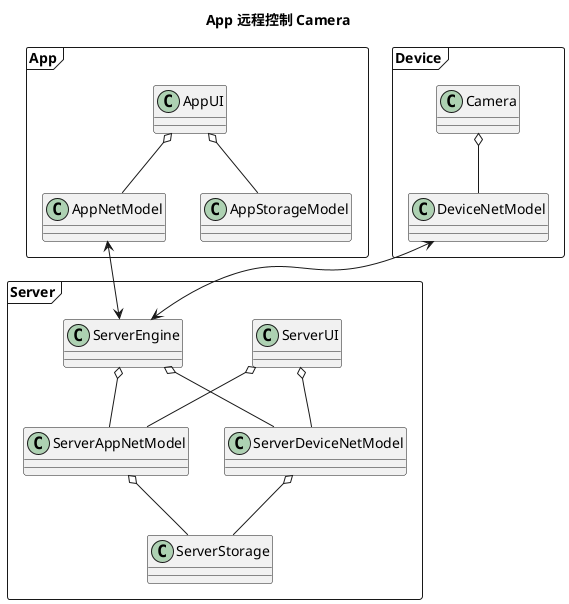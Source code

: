 diagrams for architecture view

----------------------------------------------------------
@startuml

title App 远程控制 Camera

package App <<frame>> {

    class AppUI {
    }

    class AppNetModel {
    }

    class AppStorageModel {
    }


    AppUI o-- AppNetModel
    AppUI o-- AppStorageModel
}

package Server <<frame>> {
    class ServerUI {
    }

    class ServerEngine {
    }

    class ServerAppNetModel {
    }

    class ServerDeviceNetModel {
    }

    class ServerStorage {
    }

    ServerUI o-- ServerAppNetModel
    ServerUI o-- ServerDeviceNetModel
    ServerEngine o-- ServerAppNetModel
    ServerEngine o-- ServerDeviceNetModel
    ServerAppNetModel o-- ServerStorage
    ServerDeviceNetModel o-- ServerStorage
}

package Device <<frame>> {
    class Camera {
    }

    class DeviceNetModel {
    }

    Camera o-- DeviceNetModel
}

AppNetModel <--> ServerEngine
DeviceNetModel <--> ServerEngine

@enduml

----------------------------------------------------------
@startuml

title 远程控制 App 的过程视图

[APP UI Thread 1] <--> [APP Network Thread 1]: MessageQueue
[APP UI Thread n] <--> [APP Network Thread n]: MessageQueue
[APP Network Thread 1] <--> [Server Main Thread]: TCP
[APP Network Thread n] <--> [Server Main Thread]: TCP
[Server Main Thread] <--> [Camera Network Thread 1]: TCP
[Server Main Thread] <--> [Camera Network Thread n]: TCP

@enduml
